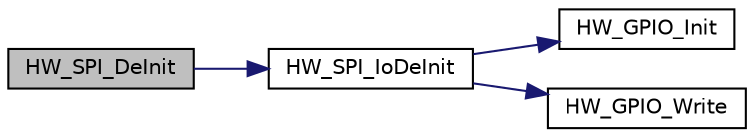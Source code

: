 digraph "HW_SPI_DeInit"
{
  edge [fontname="Helvetica",fontsize="10",labelfontname="Helvetica",labelfontsize="10"];
  node [fontname="Helvetica",fontsize="10",shape=record];
  rankdir="LR";
  Node0 [label="HW_SPI_DeInit",height=0.2,width=0.4,color="black", fillcolor="grey75", style="filled", fontcolor="black"];
  Node0 -> Node1 [color="midnightblue",fontsize="10",style="solid"];
  Node1 [label="HW_SPI_IoDeInit",height=0.2,width=0.4,color="black", fillcolor="white", style="filled",URL="$hw__spi_8c.html#af4375378a2dc9b3183d1b5e79adc000d",tooltip="De-initializes the SPI IOs "];
  Node1 -> Node2 [color="midnightblue",fontsize="10",style="solid"];
  Node2 [label="HW_GPIO_Init",height=0.2,width=0.4,color="black", fillcolor="white", style="filled",URL="$group___lory_s_d_k___g_p_i_o___functions.html#ga2c3bac7bc9d78434e5e8ec915d1a933b",tooltip="Initializes the given GPIO object "];
  Node1 -> Node3 [color="midnightblue",fontsize="10",style="solid"];
  Node3 [label="HW_GPIO_Write",height=0.2,width=0.4,color="black", fillcolor="white", style="filled",URL="$group___lory_s_d_k___g_p_i_o___functions.html#ga64b37e6d4da7e8f148c92f898aed98de",tooltip="Writes the given value to the GPIO output "];
}
